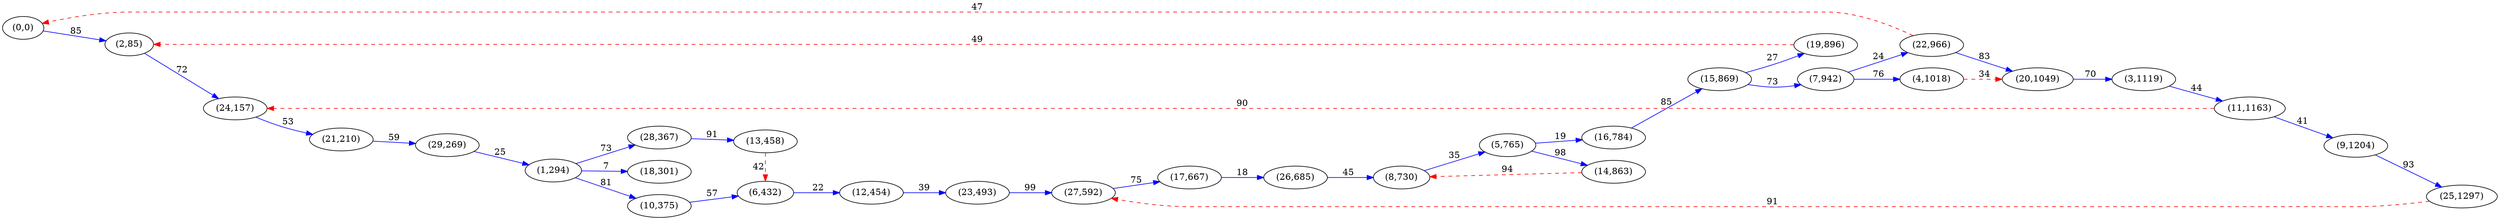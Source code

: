 digraph G {
ranksep = "equally";
rankdir = LR;
{rank = same; "(0,0)"; };
{rank = same; "(2,85)"; };
{rank = same; "(24,157)"; };
{rank = same; "(21,210)"; };
{rank = same; "(29,269)"; };
{rank = same; "(1,294)"; };
{rank = same; "(28,367)"; "(10,375)"; "(18,301)"; };
{rank = same; "(13,458)"; "(6,432)"; };
{rank = same; "(12,454)"; };
{rank = same; "(23,493)"; };
{rank = same; "(27,592)"; };
{rank = same; "(17,667)"; };
{rank = same; "(26,685)"; };
{rank = same; "(8,730)"; };
{rank = same; "(5,765)"; };
{rank = same; "(16,784)"; "(14,863)"; };
{rank = same; "(15,869)"; };
{rank = same; "(19,896)"; "(7,942)"; };
{rank = same; "(4,1018)"; "(22,966)"; };
{rank = same; "(20,1049)"; };
{rank = same; "(3,1119)"; };
{rank = same; "(11,1163)"; };
{rank = same; "(9,1204)"; };
{rank = same; "(25,1297)"; };
{rank = same; };
"(0,0)"->"(2,85)"[label="85" color = "blue"];
"(2,85)"->"(24,157)"[label="72" color = "blue"];
"(24,157)"->"(21,210)"[label="53" color = "blue"];
"(21,210)"->"(29,269)"[label="59" color = "blue"];
"(29,269)"->"(1,294)"[label="25" color = "blue"];
"(1,294)"->"(28,367)"[label="73" color = "blue"];
"(1,294)"->"(10,375)"[label="81" color = "blue"];
"(1,294)"->"(18,301)"[label="7" color = "blue"];
"(28,367)"->"(13,458)"[label="91" color = "blue"];
"(10,375)"->"(6,432)"[label="57" color = "blue"];
"(18,301)"
"(13,458)"->"(6,432)"[label="42" color = "red" style = "dashed" ];
"(6,432)"->"(12,454)"[label="22" color = "blue"];
"(12,454)"->"(23,493)"[label="39" color = "blue"];
"(23,493)"->"(27,592)"[label="99" color = "blue"];
"(27,592)"->"(17,667)"[label="75" color = "blue"];
"(17,667)"->"(26,685)"[label="18" color = "blue"];
"(26,685)"->"(8,730)"[label="45" color = "blue"];
"(8,730)"->"(5,765)"[label="35" color = "blue"];
"(5,765)"->"(16,784)"[label="19" color = "blue"];
"(5,765)"->"(14,863)"[label="98" color = "blue"];
"(16,784)"->"(15,869)"[label="85" color = "blue"];
"(14,863)"->"(8,730)"[label="94" color = "red" style = "dashed" ];
"(15,869)"->"(19,896)"[label="27" color = "blue"];
"(15,869)"->"(7,942)"[label="73" color = "blue"];
"(19,896)"->"(2,85)"[label="49" color = "red" style = "dashed" ];
"(7,942)"->"(4,1018)"[label="76" color = "blue"];
"(7,942)"->"(22,966)"[label="24" color = "blue"];
"(4,1018)"->"(20,1049)"[label="34" color = "red" style = "dashed" ];
"(22,966)"->"(20,1049)"[label="83" color = "blue"];
"(22,966)"->"(0,0)"[label="47" color = "red" style = "dashed" ];
"(20,1049)"->"(3,1119)"[label="70" color = "blue"];
"(3,1119)"->"(11,1163)"[label="44" color = "blue"];
"(11,1163)"->"(9,1204)"[label="41" color = "blue"];
"(11,1163)"->"(24,157)"[label="90" color = "red" style = "dashed" ];
"(9,1204)"->"(25,1297)"[label="93" color = "blue"];
"(25,1297)"->"(27,592)"[label="91" color = "red" style = "dashed" ];
}

